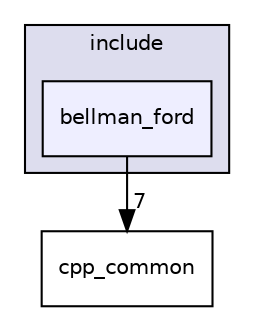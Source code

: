 digraph "bellman_ford" {
  compound=true
  node [ fontsize="10", fontname="Helvetica"];
  edge [ labelfontsize="10", labelfontname="Helvetica"];
  subgraph clusterdir_d828925fd371daeaa4c854aa07a3082a {
    graph [ bgcolor="#ddddee", pencolor="black", label="include" fontname="Helvetica", fontsize="10", URL="dir_d828925fd371daeaa4c854aa07a3082a.html"]
  dir_caf9221dbd5986c3331842994f1a98dd [shape=box, label="bellman_ford", style="filled", fillcolor="#eeeeff", pencolor="black", URL="dir_caf9221dbd5986c3331842994f1a98dd.html"];
  }
  dir_57c48c3ae7e9c811acaf538a4ef189c4 [shape=box label="cpp_common" URL="dir_57c48c3ae7e9c811acaf538a4ef189c4.html"];
  dir_caf9221dbd5986c3331842994f1a98dd->dir_57c48c3ae7e9c811acaf538a4ef189c4 [headlabel="7", labeldistance=1.5 headhref="dir_000071_000019.html"];
}
